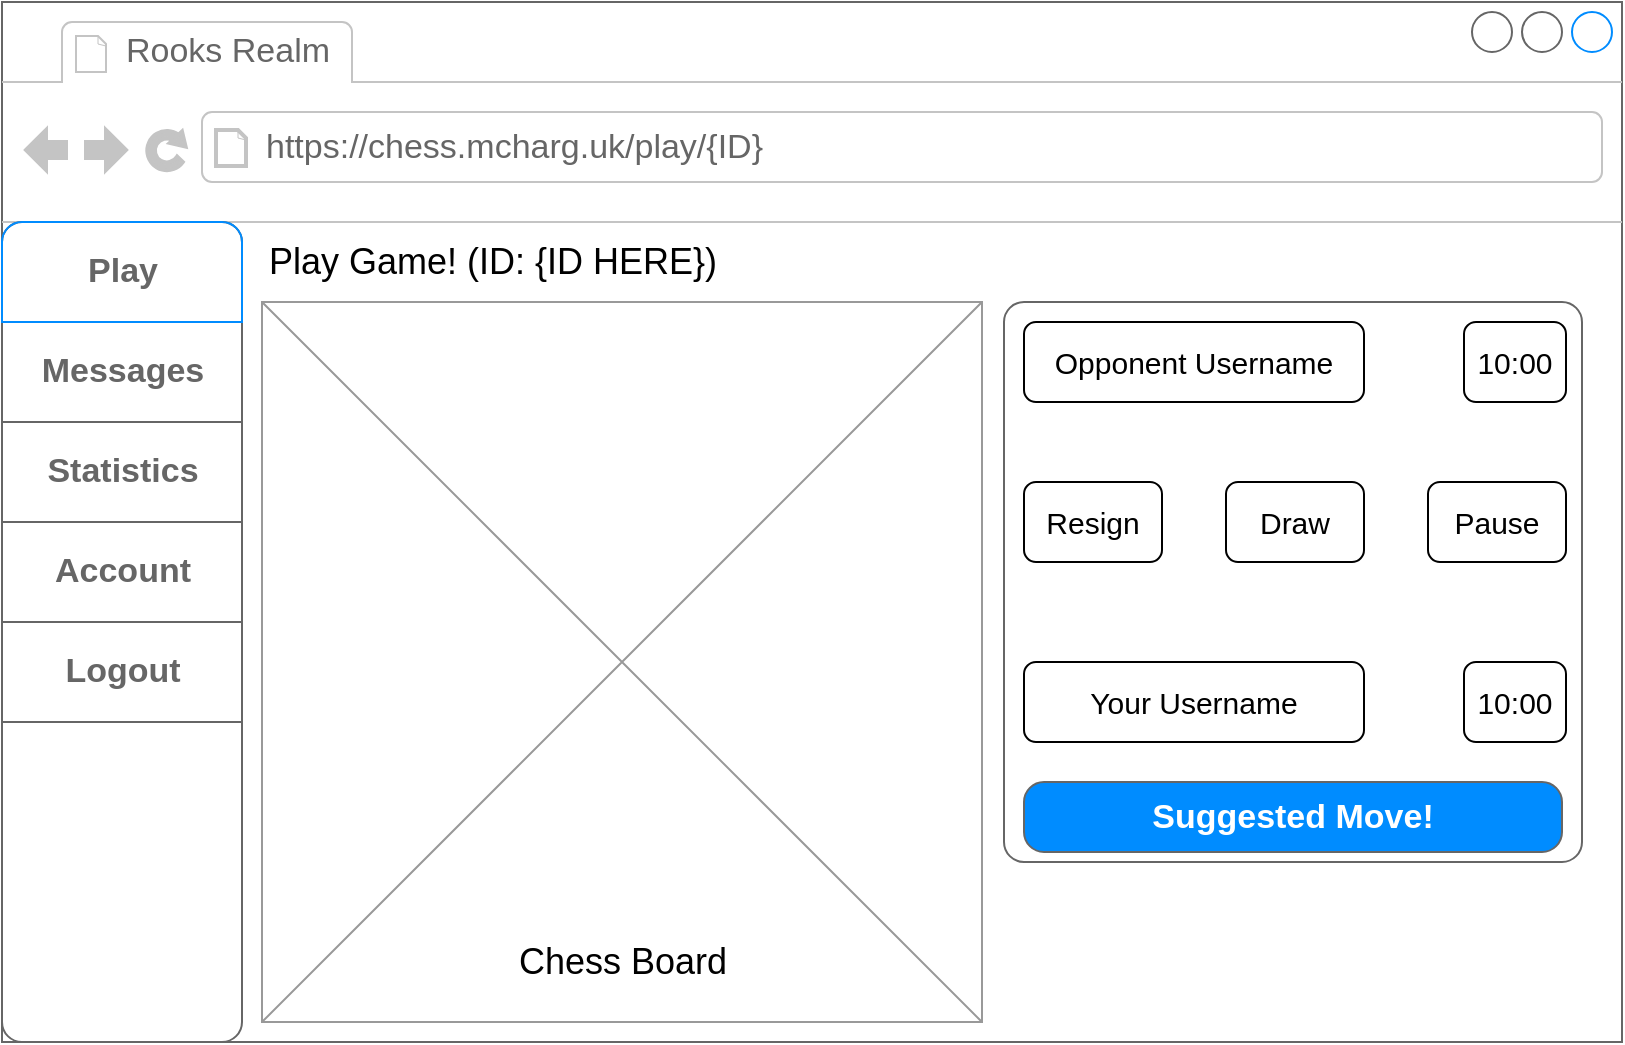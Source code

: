 <mxfile>
    <diagram id="J6fjJ9Th5JzzQ6nlgzsV" name="Page-1">
        <mxGraphModel dx="1130" dy="779" grid="1" gridSize="10" guides="1" tooltips="1" connect="1" arrows="1" fold="1" page="1" pageScale="1" pageWidth="827" pageHeight="1169" math="0" shadow="0">
            <root>
                <mxCell id="0"/>
                <mxCell id="1" parent="0"/>
                <mxCell id="4" value="" style="strokeWidth=1;shadow=0;dashed=0;align=center;html=1;shape=mxgraph.mockup.containers.browserWindow;rSize=0;strokeColor=#666666;strokeColor2=#008cff;strokeColor3=#c4c4c4;mainText=,;recursiveResize=0;" vertex="1" parent="1">
                    <mxGeometry x="9" y="10" width="810" height="520" as="geometry"/>
                </mxCell>
                <mxCell id="5" value="Rooks Realm" style="strokeWidth=1;shadow=0;dashed=0;align=center;html=1;shape=mxgraph.mockup.containers.anchor;fontSize=17;fontColor=#666666;align=left;" vertex="1" parent="4">
                    <mxGeometry x="60" y="12" width="110" height="26" as="geometry"/>
                </mxCell>
                <mxCell id="6" value="https://chess.mcharg.uk/play/{ID}" style="strokeWidth=1;shadow=0;dashed=0;align=center;html=1;shape=mxgraph.mockup.containers.anchor;rSize=0;fontSize=17;fontColor=#666666;align=left;" vertex="1" parent="4">
                    <mxGeometry x="130" y="60" width="250" height="26" as="geometry"/>
                </mxCell>
                <mxCell id="7" value="" style="strokeWidth=1;shadow=0;dashed=0;align=center;html=1;shape=mxgraph.mockup.rrect;rSize=10;strokeColor=#666666;" vertex="1" parent="4">
                    <mxGeometry y="110" width="120" height="410" as="geometry"/>
                </mxCell>
                <mxCell id="8" value="Messages" style="strokeColor=inherit;fillColor=inherit;gradientColor=inherit;strokeWidth=1;shadow=0;dashed=0;align=center;html=1;shape=mxgraph.mockup.rrect;rSize=0;fontSize=17;fontColor=#666666;fontStyle=1;resizeWidth=1;" vertex="1" parent="7">
                    <mxGeometry width="120" height="50" relative="1" as="geometry">
                        <mxPoint y="50" as="offset"/>
                    </mxGeometry>
                </mxCell>
                <mxCell id="9" value="Statistics" style="strokeColor=inherit;fillColor=inherit;gradientColor=inherit;strokeWidth=1;shadow=0;dashed=0;align=center;html=1;shape=mxgraph.mockup.rrect;rSize=0;fontSize=17;fontColor=#666666;fontStyle=1;resizeWidth=1;" vertex="1" parent="7">
                    <mxGeometry width="120" height="50" relative="1" as="geometry">
                        <mxPoint y="100" as="offset"/>
                    </mxGeometry>
                </mxCell>
                <mxCell id="10" value="Play" style="strokeWidth=1;shadow=0;dashed=0;align=center;html=1;shape=mxgraph.mockup.topButton;rSize=10;fontSize=17;fontColor=#666666;fontStyle=1;fillColor=none;strokeColor=#008cff;resizeWidth=1;" vertex="1" parent="7">
                    <mxGeometry width="120" height="50" relative="1" as="geometry"/>
                </mxCell>
                <mxCell id="11" value="Account" style="strokeColor=inherit;fillColor=inherit;gradientColor=inherit;strokeWidth=1;shadow=0;dashed=0;align=center;html=1;shape=mxgraph.mockup.rrect;rSize=0;fontSize=17;fontColor=#666666;fontStyle=1;resizeWidth=1;" vertex="1" parent="7">
                    <mxGeometry y="150" width="120" height="50" as="geometry"/>
                </mxCell>
                <mxCell id="12" value="Logout" style="strokeColor=inherit;fillColor=inherit;gradientColor=inherit;strokeWidth=1;shadow=0;dashed=0;align=center;html=1;shape=mxgraph.mockup.rrect;rSize=0;fontSize=17;fontColor=#666666;fontStyle=1;resizeWidth=1;" vertex="1" parent="7">
                    <mxGeometry y="200" width="120" height="50" as="geometry"/>
                </mxCell>
                <mxCell id="22" value="&lt;font style=&quot;font-size: 18px;&quot;&gt;Play Game! (ID: {ID HERE})&lt;/font&gt;" style="text;html=1;align=center;verticalAlign=middle;resizable=0;points=[];autosize=1;strokeColor=none;fillColor=none;" vertex="1" parent="4">
                    <mxGeometry x="120" y="110" width="250" height="40" as="geometry"/>
                </mxCell>
                <mxCell id="23" value="" style="verticalLabelPosition=bottom;shadow=0;dashed=0;align=center;html=1;verticalAlign=top;strokeWidth=1;shape=mxgraph.mockup.graphics.simpleIcon;strokeColor=#999999;fontSize=18;" vertex="1" parent="4">
                    <mxGeometry x="130" y="150" width="360" height="360" as="geometry"/>
                </mxCell>
                <mxCell id="24" value="Chess Board" style="text;html=1;align=center;verticalAlign=middle;resizable=0;points=[];autosize=1;strokeColor=none;fillColor=none;fontSize=18;" vertex="1" parent="4">
                    <mxGeometry x="245" y="460" width="130" height="40" as="geometry"/>
                </mxCell>
                <mxCell id="25" value="" style="shape=mxgraph.mockup.containers.marginRect;rectMarginTop=10;strokeColor=#666666;strokeWidth=1;dashed=0;rounded=1;arcSize=5;recursiveResize=0;fontSize=18;" vertex="1" parent="4">
                    <mxGeometry x="501" y="140" width="289" height="290" as="geometry"/>
                </mxCell>
                <mxCell id="28" value="&lt;font style=&quot;font-size: 15px;&quot;&gt;Opponent Username&lt;/font&gt;" style="rounded=1;whiteSpace=wrap;html=1;fontSize=15;" vertex="1" parent="4">
                    <mxGeometry x="511" y="160" width="170" height="40" as="geometry"/>
                </mxCell>
                <mxCell id="43" value="&lt;font style=&quot;font-size: 15px;&quot;&gt;10:00&lt;/font&gt;" style="rounded=1;whiteSpace=wrap;html=1;fontSize=15;" vertex="1" parent="4">
                    <mxGeometry x="731" y="160" width="51" height="40" as="geometry"/>
                </mxCell>
                <mxCell id="44" value="&lt;font style=&quot;font-size: 15px;&quot;&gt;Resign&lt;/font&gt;" style="rounded=1;whiteSpace=wrap;html=1;fontSize=15;" vertex="1" parent="4">
                    <mxGeometry x="511" y="240" width="69" height="40" as="geometry"/>
                </mxCell>
                <mxCell id="45" value="&lt;font style=&quot;font-size: 15px;&quot;&gt;Draw&lt;/font&gt;" style="rounded=1;whiteSpace=wrap;html=1;fontSize=15;" vertex="1" parent="4">
                    <mxGeometry x="612" y="240" width="69" height="40" as="geometry"/>
                </mxCell>
                <mxCell id="46" value="&lt;font style=&quot;font-size: 15px;&quot;&gt;Pause&lt;/font&gt;" style="rounded=1;whiteSpace=wrap;html=1;fontSize=15;" vertex="1" parent="4">
                    <mxGeometry x="713" y="240" width="69" height="40" as="geometry"/>
                </mxCell>
                <mxCell id="47" value="&lt;font style=&quot;font-size: 15px;&quot;&gt;Your Username&lt;/font&gt;" style="rounded=1;whiteSpace=wrap;html=1;fontSize=15;" vertex="1" parent="4">
                    <mxGeometry x="511" y="330" width="170" height="40" as="geometry"/>
                </mxCell>
                <mxCell id="48" value="&lt;font style=&quot;font-size: 15px;&quot;&gt;10:00&lt;/font&gt;" style="rounded=1;whiteSpace=wrap;html=1;fontSize=15;" vertex="1" parent="4">
                    <mxGeometry x="731" y="330" width="51" height="40" as="geometry"/>
                </mxCell>
                <mxCell id="49" value="Suggested Move!" style="strokeWidth=1;shadow=0;dashed=0;align=center;html=1;shape=mxgraph.mockup.buttons.button;strokeColor=#666666;fontColor=#ffffff;mainText=;buttonStyle=round;fontSize=17;fontStyle=1;fillColor=#008cff;whiteSpace=wrap;" vertex="1" parent="4">
                    <mxGeometry x="511" y="390" width="269" height="35" as="geometry"/>
                </mxCell>
            </root>
        </mxGraphModel>
    </diagram>
</mxfile>